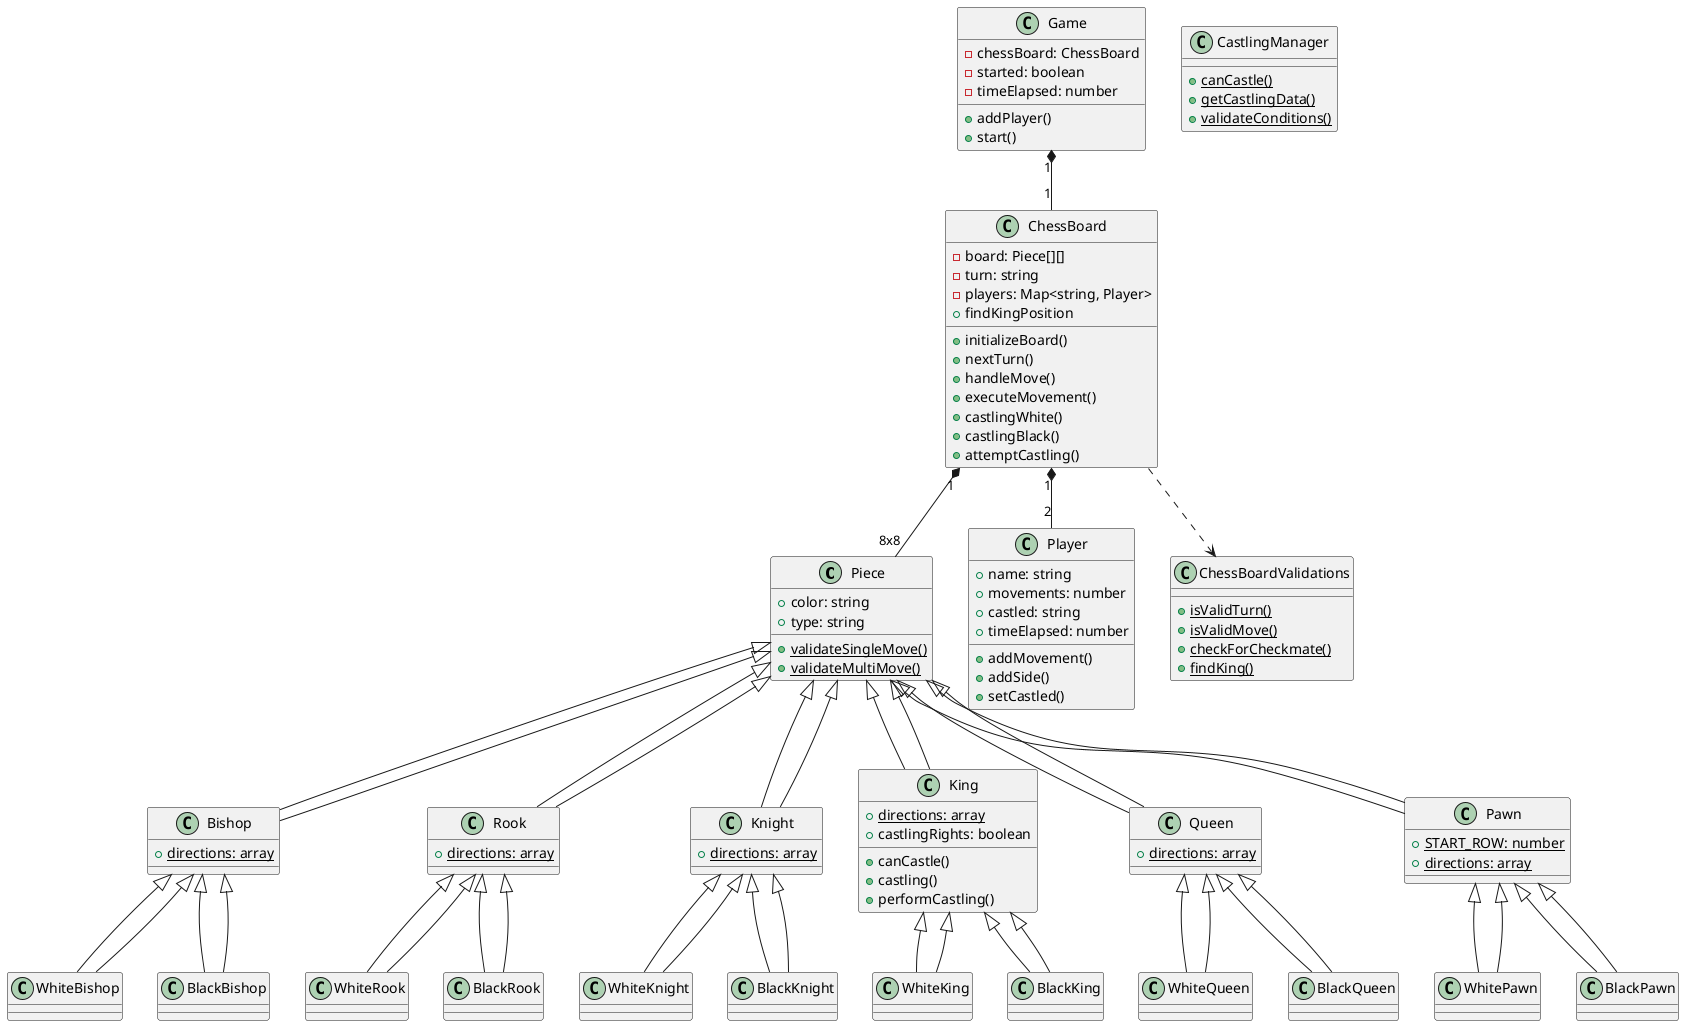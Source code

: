 @startuml

' -- Piezas base --
class Piece {
  +color: string
  +type: string
  +{static} validateSingleMove()
  +{static} validateMultiMove()
}

class Bishop extends Piece {
  +{static} directions: array
}

class Rook extends Piece {
  +{static} directions: array
}

class Knight extends Piece {
  +{static} directions: array
}

class King extends Piece {
  +{static} directions: array
  +castlingRights: boolean
  +canCastle()
  +castling()
  +performCastling()
}

class Queen extends Piece {
  +{static} directions: array
}

class Pawn extends Piece {
  +{static} START_ROW: number
  +{static} directions: array
}

' -- Piezas concretas --
class WhiteBishop extends Bishop
class BlackBishop extends Bishop
class WhiteRook extends Rook
class BlackRook extends Rook
class WhiteKnight extends Knight
class BlackKnight extends Knight
class WhiteKing extends King
class BlackKing extends King
class WhiteQueen extends Queen
class BlackQueen extends Queen
class WhitePawn extends Pawn
class BlackPawn extends Pawn

' -- Jugador y tablero --
class Player {
  +name: string
  +movements: number
  +castled: string
  +timeElapsed: number
  +addMovement()
  +addSide()
  +setCastled()
}

class ChessBoard {
  -board: Piece[][]
  -turn: string
  -players: Map<string, Player>
  +initializeBoard()
  +nextTurn()
  +handleMove()
  +executeMovement()
  +castlingWhite()
  +castlingBlack()
  +findKingPosition
  +attemptCastling()
}

class CastlingManager {
  +{static} canCastle()
  +{static} getCastlingData()
  +{static} validateConditions()
}

class ChessBoardValidations {
  +{static} isValidTurn()
  +{static} isValidMove()
  +{static} checkForCheckmate()
  +{static} findKing()
}

class Game {
  -chessBoard: ChessBoard
  -started: boolean
  -timeElapsed: number
  +addPlayer()
  +start()
}

' -- Relaciones --
Piece <|-- Bishop
Piece <|-- Rook
Piece <|-- Knight
Piece <|-- King
Piece <|-- Queen
Piece <|-- Pawn

Bishop <|-- WhiteBishop
Bishop <|-- BlackBishop
Rook <|-- WhiteRook
Rook <|-- BlackRook
Knight <|-- WhiteKnight
Knight <|-- BlackKnight
King <|-- WhiteKing
King <|-- BlackKing
Queen <|-- WhiteQueen
Queen <|-- BlackQueen
Pawn <|-- WhitePawn
Pawn <|-- BlackPawn

ChessBoard "1" *-- "8x8" Piece
ChessBoard "1" *-- "2" Player
ChessBoard ..> ChessBoardValidations
Game "1" *-- "1" ChessBoard

@enduml
